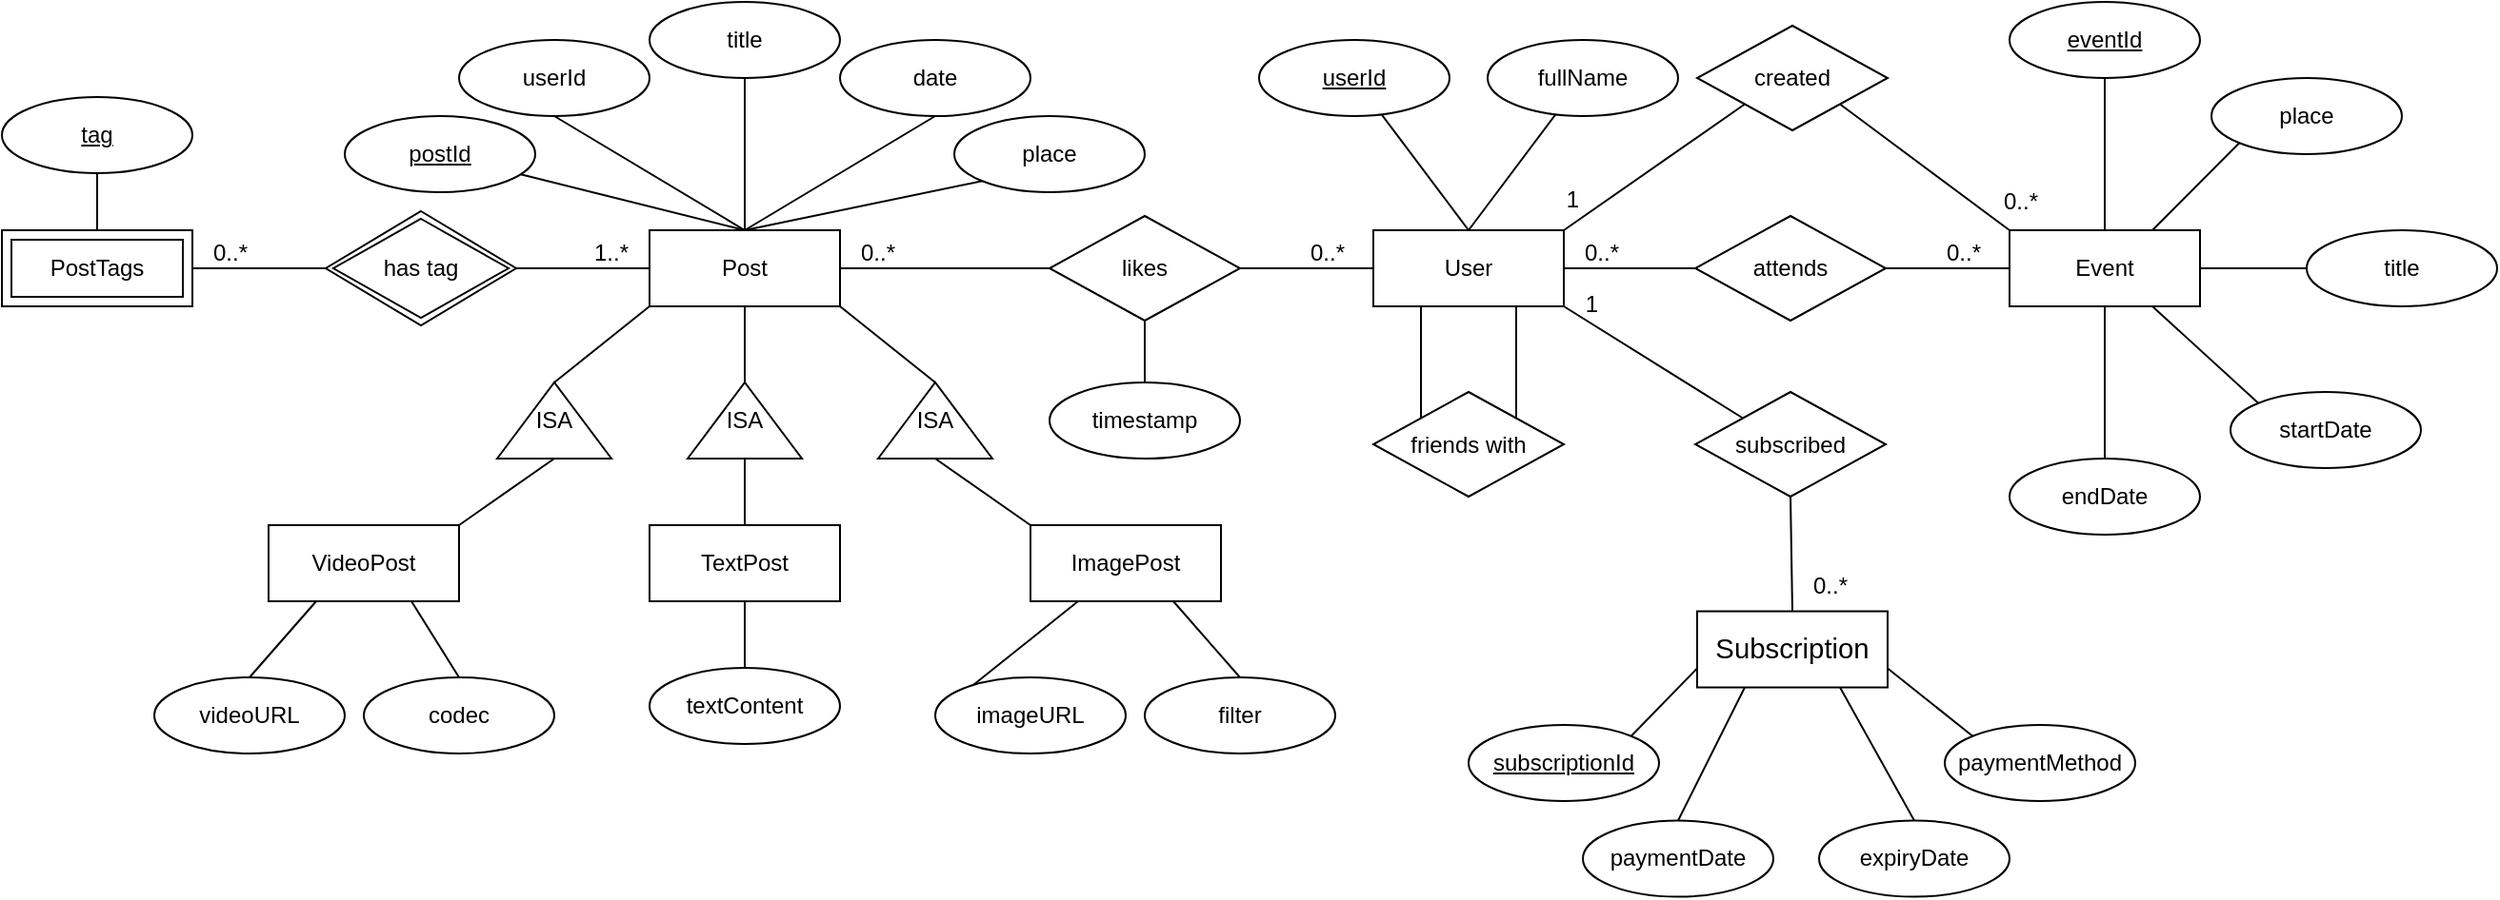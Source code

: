 <mxfile version="24.8.4">
  <diagram name="Sida-1" id="3GQGVHy-1wQHirCoyvnR">
    <mxGraphModel dx="2333" dy="832" grid="1" gridSize="10" guides="1" tooltips="1" connect="1" arrows="1" fold="1" page="1" pageScale="1" pageWidth="827" pageHeight="1169" math="0" shadow="0">
      <root>
        <mxCell id="0" />
        <mxCell id="1" parent="0" />
        <mxCell id="RJBFYBSUg46-iDFTEeFW-1" value="Post" style="whiteSpace=wrap;html=1;align=center;" parent="1" vertex="1">
          <mxGeometry x="-330" y="360" width="100" height="40" as="geometry" />
        </mxCell>
        <mxCell id="l5PJhf1orLI7VosGzmFl-56" style="rounded=0;orthogonalLoop=1;jettySize=auto;html=1;exitX=0.75;exitY=1;exitDx=0;exitDy=0;entryX=1;entryY=0;entryDx=0;entryDy=0;endArrow=none;endFill=0;" parent="1" source="RJBFYBSUg46-iDFTEeFW-3" target="RJBFYBSUg46-iDFTEeFW-10" edge="1">
          <mxGeometry relative="1" as="geometry" />
        </mxCell>
        <mxCell id="RJBFYBSUg46-iDFTEeFW-3" value="User" style="whiteSpace=wrap;html=1;align=center;" parent="1" vertex="1">
          <mxGeometry x="50" y="360" width="100" height="40" as="geometry" />
        </mxCell>
        <mxCell id="RJBFYBSUg46-iDFTEeFW-5" value="&lt;span id=&quot;docs-internal-guid-3fd6cfa4-7fff-0450-d13b-978bd1708c18&quot;&gt;&lt;span style=&quot;font-size: 11pt; font-family: Arial, sans-serif; background-color: transparent; font-variant-numeric: normal; font-variant-east-asian: normal; font-variant-alternates: normal; font-variant-position: normal; vertical-align: baseline; white-space-collapse: preserve;&quot;&gt;Subscription&lt;/span&gt;&lt;/span&gt;" style="whiteSpace=wrap;html=1;align=center;" parent="1" vertex="1">
          <mxGeometry x="220" y="560.27" width="100" height="40" as="geometry" />
        </mxCell>
        <mxCell id="RJBFYBSUg46-iDFTEeFW-8" style="rounded=0;orthogonalLoop=1;jettySize=auto;html=1;entryX=0.5;entryY=0;entryDx=0;entryDy=0;endArrow=none;endFill=0;" parent="1" source="RJBFYBSUg46-iDFTEeFW-6" target="RJBFYBSUg46-iDFTEeFW-1" edge="1">
          <mxGeometry relative="1" as="geometry" />
        </mxCell>
        <mxCell id="RJBFYBSUg46-iDFTEeFW-6" value="postId" style="ellipse;whiteSpace=wrap;html=1;align=center;fontStyle=4;" parent="1" vertex="1">
          <mxGeometry x="-490" y="300" width="100" height="40" as="geometry" />
        </mxCell>
        <mxCell id="l5PJhf1orLI7VosGzmFl-55" style="rounded=0;orthogonalLoop=1;jettySize=auto;html=1;exitX=0;exitY=0;exitDx=0;exitDy=0;entryX=0.25;entryY=1;entryDx=0;entryDy=0;endArrow=none;endFill=0;" parent="1" source="RJBFYBSUg46-iDFTEeFW-10" target="RJBFYBSUg46-iDFTEeFW-3" edge="1">
          <mxGeometry relative="1" as="geometry" />
        </mxCell>
        <mxCell id="RJBFYBSUg46-iDFTEeFW-10" value="friends with" style="rhombus;whiteSpace=wrap;html=1;" parent="1" vertex="1">
          <mxGeometry x="50" y="445" width="100" height="55" as="geometry" />
        </mxCell>
        <mxCell id="l5PJhf1orLI7VosGzmFl-6" style="rounded=0;orthogonalLoop=1;jettySize=auto;html=1;exitX=0.5;exitY=1;exitDx=0;exitDy=0;strokeColor=default;endArrow=none;endFill=0;" parent="1" source="l5PJhf1orLI7VosGzmFl-1" edge="1">
          <mxGeometry relative="1" as="geometry">
            <mxPoint x="-280" y="360" as="targetPoint" />
          </mxGeometry>
        </mxCell>
        <mxCell id="l5PJhf1orLI7VosGzmFl-1" value="userId" style="ellipse;whiteSpace=wrap;html=1;align=center;fontStyle=0;" parent="1" vertex="1">
          <mxGeometry x="-430" y="260" width="100" height="40" as="geometry" />
        </mxCell>
        <mxCell id="l5PJhf1orLI7VosGzmFl-7" style="rounded=0;orthogonalLoop=1;jettySize=auto;html=1;exitX=0.5;exitY=1;exitDx=0;exitDy=0;strokeColor=default;endArrow=none;endFill=0;" parent="1" source="l5PJhf1orLI7VosGzmFl-8" edge="1">
          <mxGeometry relative="1" as="geometry">
            <mxPoint x="-280" y="360" as="targetPoint" />
          </mxGeometry>
        </mxCell>
        <mxCell id="l5PJhf1orLI7VosGzmFl-8" value="title" style="ellipse;whiteSpace=wrap;html=1;align=center;fontStyle=0;" parent="1" vertex="1">
          <mxGeometry x="-330" y="240" width="100" height="40" as="geometry" />
        </mxCell>
        <mxCell id="l5PJhf1orLI7VosGzmFl-16" style="rounded=0;orthogonalLoop=1;jettySize=auto;html=1;exitX=0.5;exitY=1;exitDx=0;exitDy=0;strokeColor=default;endArrow=none;endFill=0;" parent="1" source="l5PJhf1orLI7VosGzmFl-17" edge="1">
          <mxGeometry relative="1" as="geometry">
            <mxPoint x="-280" y="360" as="targetPoint" />
          </mxGeometry>
        </mxCell>
        <mxCell id="l5PJhf1orLI7VosGzmFl-17" value="date" style="ellipse;whiteSpace=wrap;html=1;align=center;fontStyle=0;" parent="1" vertex="1">
          <mxGeometry x="-230" y="260" width="100" height="40" as="geometry" />
        </mxCell>
        <mxCell id="l5PJhf1orLI7VosGzmFl-18" style="rounded=0;orthogonalLoop=1;jettySize=auto;html=1;exitX=0;exitY=1;exitDx=0;exitDy=0;strokeColor=default;endArrow=none;endFill=0;" parent="1" source="l5PJhf1orLI7VosGzmFl-19" edge="1">
          <mxGeometry relative="1" as="geometry">
            <mxPoint x="-280" y="360" as="targetPoint" />
          </mxGeometry>
        </mxCell>
        <mxCell id="l5PJhf1orLI7VosGzmFl-19" value="place" style="ellipse;whiteSpace=wrap;html=1;align=center;fontStyle=0;" parent="1" vertex="1">
          <mxGeometry x="-170" y="300" width="100" height="40" as="geometry" />
        </mxCell>
        <mxCell id="l5PJhf1orLI7VosGzmFl-20" value="VideoPost" style="whiteSpace=wrap;html=1;align=center;" parent="1" vertex="1">
          <mxGeometry x="-530" y="515" width="100" height="40" as="geometry" />
        </mxCell>
        <mxCell id="l5PJhf1orLI7VosGzmFl-23" style="rounded=0;orthogonalLoop=1;jettySize=auto;html=1;exitX=0.5;exitY=0;exitDx=0;exitDy=0;strokeColor=default;endArrow=none;endFill=0;entryX=0.25;entryY=1;entryDx=0;entryDy=0;" parent="1" source="l5PJhf1orLI7VosGzmFl-24" target="l5PJhf1orLI7VosGzmFl-20" edge="1">
          <mxGeometry relative="1" as="geometry">
            <mxPoint x="-480" y="515" as="targetPoint" />
          </mxGeometry>
        </mxCell>
        <mxCell id="l5PJhf1orLI7VosGzmFl-24" value="videoURL" style="ellipse;whiteSpace=wrap;html=1;align=center;fontStyle=0;" parent="1" vertex="1">
          <mxGeometry x="-590" y="595" width="100" height="40" as="geometry" />
        </mxCell>
        <mxCell id="l5PJhf1orLI7VosGzmFl-25" style="rounded=0;orthogonalLoop=1;jettySize=auto;html=1;strokeColor=default;endArrow=none;endFill=0;entryX=0.75;entryY=1;entryDx=0;entryDy=0;exitX=0.5;exitY=0;exitDx=0;exitDy=0;" parent="1" source="l5PJhf1orLI7VosGzmFl-26" target="l5PJhf1orLI7VosGzmFl-20" edge="1">
          <mxGeometry relative="1" as="geometry">
            <mxPoint x="-480" y="515" as="targetPoint" />
            <mxPoint x="-590" y="555" as="sourcePoint" />
          </mxGeometry>
        </mxCell>
        <mxCell id="l5PJhf1orLI7VosGzmFl-26" value="codec" style="ellipse;whiteSpace=wrap;html=1;align=center;fontStyle=0;" parent="1" vertex="1">
          <mxGeometry x="-480" y="595" width="100" height="40" as="geometry" />
        </mxCell>
        <mxCell id="l5PJhf1orLI7VosGzmFl-34" style="rounded=0;orthogonalLoop=1;jettySize=auto;html=1;exitX=1;exitY=0.5;exitDx=0;exitDy=0;entryX=0;entryY=1;entryDx=0;entryDy=0;endArrow=none;endFill=0;" parent="1" source="l5PJhf1orLI7VosGzmFl-33" target="RJBFYBSUg46-iDFTEeFW-1" edge="1">
          <mxGeometry relative="1" as="geometry" />
        </mxCell>
        <mxCell id="l5PJhf1orLI7VosGzmFl-33" value="ISA" style="triangle;whiteSpace=wrap;html=1;direction=north;" parent="1" vertex="1">
          <mxGeometry x="-410" y="440" width="60" height="40" as="geometry" />
        </mxCell>
        <mxCell id="l5PJhf1orLI7VosGzmFl-35" style="rounded=0;orthogonalLoop=1;jettySize=auto;html=1;exitX=1;exitY=0;exitDx=0;exitDy=0;endArrow=none;endFill=0;entryX=0;entryY=0.5;entryDx=0;entryDy=0;" parent="1" source="l5PJhf1orLI7VosGzmFl-20" target="l5PJhf1orLI7VosGzmFl-33" edge="1">
          <mxGeometry relative="1" as="geometry">
            <mxPoint x="-428" y="490" as="targetPoint" />
          </mxGeometry>
        </mxCell>
        <mxCell id="l5PJhf1orLI7VosGzmFl-47" style="rounded=0;orthogonalLoop=1;jettySize=auto;html=1;exitX=0;exitY=0;exitDx=0;exitDy=0;entryX=0;entryY=0.5;entryDx=0;entryDy=0;endArrow=none;endFill=0;" parent="1" source="l5PJhf1orLI7VosGzmFl-37" target="l5PJhf1orLI7VosGzmFl-42" edge="1">
          <mxGeometry relative="1" as="geometry" />
        </mxCell>
        <mxCell id="l5PJhf1orLI7VosGzmFl-37" value="ImagePost" style="whiteSpace=wrap;html=1;align=center;" parent="1" vertex="1">
          <mxGeometry x="-130" y="515" width="100" height="40" as="geometry" />
        </mxCell>
        <mxCell id="l5PJhf1orLI7VosGzmFl-45" style="rounded=0;orthogonalLoop=1;jettySize=auto;html=1;exitX=0;exitY=0.5;exitDx=0;exitDy=0;entryX=0.25;entryY=1;entryDx=0;entryDy=0;endArrow=none;endFill=0;" parent="1" source="l5PJhf1orLI7VosGzmFl-39" target="l5PJhf1orLI7VosGzmFl-37" edge="1">
          <mxGeometry relative="1" as="geometry" />
        </mxCell>
        <mxCell id="l5PJhf1orLI7VosGzmFl-39" value="imageURL" style="ellipse;whiteSpace=wrap;html=1;align=center;fontStyle=0;" parent="1" vertex="1">
          <mxGeometry x="-180" y="595" width="100" height="40" as="geometry" />
        </mxCell>
        <mxCell id="l5PJhf1orLI7VosGzmFl-46" style="rounded=0;orthogonalLoop=1;jettySize=auto;html=1;exitX=0.5;exitY=0;exitDx=0;exitDy=0;entryX=0.75;entryY=1;entryDx=0;entryDy=0;endArrow=none;endFill=0;" parent="1" source="l5PJhf1orLI7VosGzmFl-41" target="l5PJhf1orLI7VosGzmFl-37" edge="1">
          <mxGeometry relative="1" as="geometry" />
        </mxCell>
        <mxCell id="l5PJhf1orLI7VosGzmFl-41" value="filter" style="ellipse;whiteSpace=wrap;html=1;align=center;fontStyle=0;" parent="1" vertex="1">
          <mxGeometry x="-70" y="595" width="100" height="40" as="geometry" />
        </mxCell>
        <mxCell id="l5PJhf1orLI7VosGzmFl-48" style="rounded=0;orthogonalLoop=1;jettySize=auto;html=1;exitX=1;exitY=0.5;exitDx=0;exitDy=0;entryX=1;entryY=1;entryDx=0;entryDy=0;endArrow=none;endFill=0;" parent="1" source="l5PJhf1orLI7VosGzmFl-42" target="RJBFYBSUg46-iDFTEeFW-1" edge="1">
          <mxGeometry relative="1" as="geometry" />
        </mxCell>
        <mxCell id="l5PJhf1orLI7VosGzmFl-42" value="ISA" style="triangle;whiteSpace=wrap;html=1;direction=north;" parent="1" vertex="1">
          <mxGeometry x="-210" y="440" width="60" height="40" as="geometry" />
        </mxCell>
        <mxCell id="l5PJhf1orLI7VosGzmFl-49" style="rounded=0;orthogonalLoop=1;jettySize=auto;html=1;exitX=1;exitY=0.5;exitDx=0;exitDy=0;entryX=0.5;entryY=1;entryDx=0;entryDy=0;endArrow=none;endFill=0;" parent="1" source="l5PJhf1orLI7VosGzmFl-50" target="RJBFYBSUg46-iDFTEeFW-1" edge="1">
          <mxGeometry relative="1" as="geometry">
            <mxPoint x="-230" y="417.5" as="targetPoint" />
          </mxGeometry>
        </mxCell>
        <mxCell id="l5PJhf1orLI7VosGzmFl-50" value="ISA" style="triangle;whiteSpace=wrap;html=1;direction=north;" parent="1" vertex="1">
          <mxGeometry x="-310" y="440" width="60" height="40" as="geometry" />
        </mxCell>
        <mxCell id="l5PJhf1orLI7VosGzmFl-51" style="rounded=0;orthogonalLoop=1;jettySize=auto;html=1;endArrow=none;endFill=0;entryX=0;entryY=0.5;entryDx=0;entryDy=0;exitX=0.5;exitY=0;exitDx=0;exitDy=0;" parent="1" source="l5PJhf1orLI7VosGzmFl-52" target="l5PJhf1orLI7VosGzmFl-50" edge="1">
          <mxGeometry relative="1" as="geometry">
            <mxPoint x="-290" y="553" as="sourcePoint" />
            <mxPoint x="-328" y="507.5" as="targetPoint" />
          </mxGeometry>
        </mxCell>
        <mxCell id="l5PJhf1orLI7VosGzmFl-52" value="TextPost" style="whiteSpace=wrap;html=1;align=center;" parent="1" vertex="1">
          <mxGeometry x="-330" y="515" width="100" height="40" as="geometry" />
        </mxCell>
        <mxCell id="l5PJhf1orLI7VosGzmFl-54" style="rounded=0;orthogonalLoop=1;jettySize=auto;html=1;exitX=0.5;exitY=0;exitDx=0;exitDy=0;entryX=0.5;entryY=1;entryDx=0;entryDy=0;endArrow=none;endFill=0;" parent="1" source="l5PJhf1orLI7VosGzmFl-53" target="l5PJhf1orLI7VosGzmFl-52" edge="1">
          <mxGeometry relative="1" as="geometry" />
        </mxCell>
        <mxCell id="l5PJhf1orLI7VosGzmFl-53" value="textContent" style="ellipse;whiteSpace=wrap;html=1;align=center;fontStyle=0;" parent="1" vertex="1">
          <mxGeometry x="-330" y="590" width="100" height="40" as="geometry" />
        </mxCell>
        <mxCell id="l5PJhf1orLI7VosGzmFl-58" value="likes" style="rhombus;whiteSpace=wrap;html=1;" parent="1" vertex="1">
          <mxGeometry x="-120" y="352.5" width="100" height="55" as="geometry" />
        </mxCell>
        <mxCell id="l5PJhf1orLI7VosGzmFl-62" style="rounded=0;orthogonalLoop=1;jettySize=auto;html=1;exitX=0.5;exitY=0;exitDx=0;exitDy=0;entryX=0.5;entryY=1;entryDx=0;entryDy=0;endArrow=none;endFill=0;" parent="1" source="l5PJhf1orLI7VosGzmFl-61" target="l5PJhf1orLI7VosGzmFl-58" edge="1">
          <mxGeometry relative="1" as="geometry" />
        </mxCell>
        <mxCell id="l5PJhf1orLI7VosGzmFl-61" value="timestamp" style="ellipse;whiteSpace=wrap;html=1;align=center;fontStyle=0;" parent="1" vertex="1">
          <mxGeometry x="-120" y="440" width="100" height="40" as="geometry" />
        </mxCell>
        <mxCell id="l5PJhf1orLI7VosGzmFl-63" style="rounded=0;orthogonalLoop=1;jettySize=auto;html=1;entryX=0.5;entryY=0;entryDx=0;entryDy=0;endArrow=none;endFill=0;" parent="1" source="l5PJhf1orLI7VosGzmFl-64" target="RJBFYBSUg46-iDFTEeFW-3" edge="1">
          <mxGeometry relative="1" as="geometry">
            <mxPoint x="120" y="340" as="targetPoint" />
          </mxGeometry>
        </mxCell>
        <mxCell id="l5PJhf1orLI7VosGzmFl-64" value="userId" style="ellipse;whiteSpace=wrap;html=1;align=center;fontStyle=4;" parent="1" vertex="1">
          <mxGeometry x="-10" y="260" width="100" height="40" as="geometry" />
        </mxCell>
        <mxCell id="l5PJhf1orLI7VosGzmFl-65" style="rounded=0;orthogonalLoop=1;jettySize=auto;html=1;entryX=0.5;entryY=0;entryDx=0;entryDy=0;endArrow=none;endFill=0;" parent="1" source="l5PJhf1orLI7VosGzmFl-66" edge="1">
          <mxGeometry relative="1" as="geometry">
            <mxPoint x="100" y="360" as="targetPoint" />
          </mxGeometry>
        </mxCell>
        <mxCell id="l5PJhf1orLI7VosGzmFl-66" value="fullName" style="ellipse;whiteSpace=wrap;html=1;align=center;fontStyle=0;" parent="1" vertex="1">
          <mxGeometry x="110" y="260" width="100" height="40" as="geometry" />
        </mxCell>
        <mxCell id="Xhl65Qkr_M_dRU4PBRwG-1" value="has tag" style="shape=rhombus;double=1;perimeter=rhombusPerimeter;whiteSpace=wrap;html=1;align=center;" vertex="1" parent="1">
          <mxGeometry x="-500" y="350" width="100" height="60" as="geometry" />
        </mxCell>
        <mxCell id="Xhl65Qkr_M_dRU4PBRwG-6" value="PostTags" style="shape=ext;margin=3;double=1;whiteSpace=wrap;html=1;align=center;" vertex="1" parent="1">
          <mxGeometry x="-670" y="360" width="100" height="40" as="geometry" />
        </mxCell>
        <mxCell id="Xhl65Qkr_M_dRU4PBRwG-8" style="rounded=0;orthogonalLoop=1;jettySize=auto;html=1;exitX=0.5;exitY=1;exitDx=0;exitDy=0;entryX=0.5;entryY=0;entryDx=0;entryDy=0;endArrow=none;endFill=0;" edge="1" parent="1" source="Xhl65Qkr_M_dRU4PBRwG-7" target="Xhl65Qkr_M_dRU4PBRwG-6">
          <mxGeometry relative="1" as="geometry" />
        </mxCell>
        <mxCell id="Xhl65Qkr_M_dRU4PBRwG-7" value="tag" style="ellipse;whiteSpace=wrap;html=1;align=center;fontStyle=4;" vertex="1" parent="1">
          <mxGeometry x="-670" y="290" width="100" height="40" as="geometry" />
        </mxCell>
        <mxCell id="Xhl65Qkr_M_dRU4PBRwG-11" value="Event" style="whiteSpace=wrap;html=1;align=center;" vertex="1" parent="1">
          <mxGeometry x="384" y="360" width="100" height="40" as="geometry" />
        </mxCell>
        <mxCell id="Xhl65Qkr_M_dRU4PBRwG-16" style="rounded=0;orthogonalLoop=1;jettySize=auto;html=1;exitX=0.5;exitY=1;exitDx=0;exitDy=0;strokeColor=default;endArrow=none;endFill=0;" edge="1" parent="1">
          <mxGeometry relative="1" as="geometry">
            <mxPoint x="434" y="360" as="targetPoint" />
            <mxPoint x="434" y="280" as="sourcePoint" />
          </mxGeometry>
        </mxCell>
        <mxCell id="Xhl65Qkr_M_dRU4PBRwG-17" value="eventId" style="ellipse;whiteSpace=wrap;html=1;align=center;fontStyle=4;" vertex="1" parent="1">
          <mxGeometry x="384" y="240" width="100" height="40" as="geometry" />
        </mxCell>
        <mxCell id="Xhl65Qkr_M_dRU4PBRwG-20" style="rounded=0;orthogonalLoop=1;jettySize=auto;html=1;exitX=0;exitY=1;exitDx=0;exitDy=0;strokeColor=default;endArrow=none;endFill=0;entryX=0.75;entryY=0;entryDx=0;entryDy=0;" edge="1" parent="1" source="Xhl65Qkr_M_dRU4PBRwG-21" target="Xhl65Qkr_M_dRU4PBRwG-11">
          <mxGeometry relative="1" as="geometry">
            <mxPoint x="434" y="360" as="targetPoint" />
            <mxPoint x="558.776" y="334.195" as="sourcePoint" />
          </mxGeometry>
        </mxCell>
        <mxCell id="Xhl65Qkr_M_dRU4PBRwG-21" value="place" style="ellipse;whiteSpace=wrap;html=1;align=center;fontStyle=0;" vertex="1" parent="1">
          <mxGeometry x="490" y="280" width="100" height="40" as="geometry" />
        </mxCell>
        <mxCell id="Xhl65Qkr_M_dRU4PBRwG-22" style="rounded=0;orthogonalLoop=1;jettySize=auto;html=1;exitX=0;exitY=0.5;exitDx=0;exitDy=0;strokeColor=default;endArrow=none;endFill=0;entryX=1;entryY=0.5;entryDx=0;entryDy=0;" edge="1" parent="1" source="Xhl65Qkr_M_dRU4PBRwG-23" target="Xhl65Qkr_M_dRU4PBRwG-11">
          <mxGeometry relative="1" as="geometry">
            <mxPoint x="484" y="447.5" as="targetPoint" />
            <mxPoint x="558.776" y="411.695" as="sourcePoint" />
          </mxGeometry>
        </mxCell>
        <mxCell id="Xhl65Qkr_M_dRU4PBRwG-23" value="title" style="ellipse;whiteSpace=wrap;html=1;align=center;fontStyle=0;" vertex="1" parent="1">
          <mxGeometry x="540" y="360" width="100" height="40" as="geometry" />
        </mxCell>
        <mxCell id="Xhl65Qkr_M_dRU4PBRwG-24" value="startDate" style="ellipse;whiteSpace=wrap;html=1;align=center;fontStyle=0;" vertex="1" parent="1">
          <mxGeometry x="500" y="445" width="100" height="40" as="geometry" />
        </mxCell>
        <mxCell id="Xhl65Qkr_M_dRU4PBRwG-26" style="rounded=0;orthogonalLoop=1;jettySize=auto;html=1;exitX=0;exitY=0;exitDx=0;exitDy=0;strokeColor=default;endArrow=none;endFill=0;entryX=0.75;entryY=1;entryDx=0;entryDy=0;" edge="1" parent="1" source="Xhl65Qkr_M_dRU4PBRwG-24" target="Xhl65Qkr_M_dRU4PBRwG-11">
          <mxGeometry relative="1" as="geometry">
            <mxPoint x="420" y="495" as="targetPoint" />
            <mxPoint x="495" y="435" as="sourcePoint" />
          </mxGeometry>
        </mxCell>
        <mxCell id="Xhl65Qkr_M_dRU4PBRwG-27" style="rounded=0;orthogonalLoop=1;jettySize=auto;html=1;exitX=0.5;exitY=0;exitDx=0;exitDy=0;strokeColor=default;endArrow=none;endFill=0;entryX=0.5;entryY=1;entryDx=0;entryDy=0;" edge="1" parent="1" source="Xhl65Qkr_M_dRU4PBRwG-28" target="Xhl65Qkr_M_dRU4PBRwG-11">
          <mxGeometry relative="1" as="geometry">
            <mxPoint x="420" y="580" as="targetPoint" />
            <mxPoint x="420" y="500" as="sourcePoint" />
          </mxGeometry>
        </mxCell>
        <mxCell id="Xhl65Qkr_M_dRU4PBRwG-28" value="endDate" style="ellipse;whiteSpace=wrap;html=1;align=center;fontStyle=0;" vertex="1" parent="1">
          <mxGeometry x="384" y="480" width="100" height="40" as="geometry" />
        </mxCell>
        <mxCell id="Xhl65Qkr_M_dRU4PBRwG-29" value="attends" style="rhombus;whiteSpace=wrap;html=1;" vertex="1" parent="1">
          <mxGeometry x="219" y="352.5" width="100" height="55" as="geometry" />
        </mxCell>
        <mxCell id="Xhl65Qkr_M_dRU4PBRwG-32" value="subscriptionId" style="ellipse;whiteSpace=wrap;html=1;align=center;fontStyle=4;" vertex="1" parent="1">
          <mxGeometry x="100" y="620" width="100" height="40" as="geometry" />
        </mxCell>
        <mxCell id="Xhl65Qkr_M_dRU4PBRwG-33" style="rounded=0;orthogonalLoop=1;jettySize=auto;html=1;exitX=1;exitY=0;exitDx=0;exitDy=0;strokeColor=default;endArrow=none;endFill=0;entryX=0;entryY=0.75;entryDx=0;entryDy=0;" edge="1" parent="1" source="Xhl65Qkr_M_dRU4PBRwG-32" target="RJBFYBSUg46-iDFTEeFW-5">
          <mxGeometry relative="1" as="geometry">
            <mxPoint x="310" y="620.27" as="targetPoint" />
            <mxPoint x="269.63" y="680.27" as="sourcePoint" />
          </mxGeometry>
        </mxCell>
        <mxCell id="Xhl65Qkr_M_dRU4PBRwG-34" value="paymentDate" style="ellipse;whiteSpace=wrap;html=1;align=center;fontStyle=0;" vertex="1" parent="1">
          <mxGeometry x="160" y="670.27" width="100" height="40" as="geometry" />
        </mxCell>
        <mxCell id="Xhl65Qkr_M_dRU4PBRwG-35" style="rounded=0;orthogonalLoop=1;jettySize=auto;html=1;exitX=0.5;exitY=0;exitDx=0;exitDy=0;strokeColor=default;endArrow=none;endFill=0;entryX=0.25;entryY=1;entryDx=0;entryDy=0;" edge="1" parent="1" source="Xhl65Qkr_M_dRU4PBRwG-34" target="RJBFYBSUg46-iDFTEeFW-5">
          <mxGeometry relative="1" as="geometry">
            <mxPoint x="310" y="610.27" as="targetPoint" />
            <mxPoint x="310" y="680.27" as="sourcePoint" />
          </mxGeometry>
        </mxCell>
        <mxCell id="Xhl65Qkr_M_dRU4PBRwG-36" value="expiryDate" style="ellipse;whiteSpace=wrap;html=1;align=center;fontStyle=0;" vertex="1" parent="1">
          <mxGeometry x="284" y="670.27" width="100" height="40" as="geometry" />
        </mxCell>
        <mxCell id="Xhl65Qkr_M_dRU4PBRwG-37" style="rounded=0;orthogonalLoop=1;jettySize=auto;html=1;exitX=0.5;exitY=0;exitDx=0;exitDy=0;strokeColor=default;endArrow=none;endFill=0;entryX=0.75;entryY=1;entryDx=0;entryDy=0;" edge="1" parent="1" source="Xhl65Qkr_M_dRU4PBRwG-36" target="RJBFYBSUg46-iDFTEeFW-5">
          <mxGeometry relative="1" as="geometry">
            <mxPoint x="340" y="590.27" as="targetPoint" />
            <mxPoint x="386.5" y="640.27" as="sourcePoint" />
          </mxGeometry>
        </mxCell>
        <mxCell id="Xhl65Qkr_M_dRU4PBRwG-38" value="paymentMethod" style="ellipse;whiteSpace=wrap;html=1;align=center;fontStyle=0;" vertex="1" parent="1">
          <mxGeometry x="350" y="620" width="100" height="40" as="geometry" />
        </mxCell>
        <mxCell id="Xhl65Qkr_M_dRU4PBRwG-39" style="rounded=0;orthogonalLoop=1;jettySize=auto;html=1;exitX=0;exitY=0;exitDx=0;exitDy=0;strokeColor=default;endArrow=none;endFill=0;entryX=1;entryY=0.75;entryDx=0;entryDy=0;" edge="1" parent="1" source="Xhl65Qkr_M_dRU4PBRwG-38" target="RJBFYBSUg46-iDFTEeFW-5">
          <mxGeometry relative="1" as="geometry">
            <mxPoint x="320" y="540.27" as="targetPoint" />
            <mxPoint x="386.5" y="590.27" as="sourcePoint" />
          </mxGeometry>
        </mxCell>
        <mxCell id="Xhl65Qkr_M_dRU4PBRwG-40" value="subscribed" style="rhombus;whiteSpace=wrap;html=1;" vertex="1" parent="1">
          <mxGeometry x="219" y="445" width="100" height="55" as="geometry" />
        </mxCell>
        <mxCell id="Xhl65Qkr_M_dRU4PBRwG-48" value="" style="endArrow=none;html=1;rounded=0;entryX=1;entryY=0.5;entryDx=0;entryDy=0;exitX=0;exitY=0.5;exitDx=0;exitDy=0;" edge="1" parent="1" source="Xhl65Qkr_M_dRU4PBRwG-29" target="RJBFYBSUg46-iDFTEeFW-3">
          <mxGeometry relative="1" as="geometry">
            <mxPoint x="210" y="380" as="sourcePoint" />
            <mxPoint x="169" y="349.26" as="targetPoint" />
          </mxGeometry>
        </mxCell>
        <mxCell id="Xhl65Qkr_M_dRU4PBRwG-49" value="0..*" style="resizable=0;html=1;whiteSpace=wrap;align=right;verticalAlign=bottom;" connectable="0" vertex="1" parent="Xhl65Qkr_M_dRU4PBRwG-48">
          <mxGeometry x="1" relative="1" as="geometry">
            <mxPoint x="30" as="offset" />
          </mxGeometry>
        </mxCell>
        <mxCell id="Xhl65Qkr_M_dRU4PBRwG-52" value="" style="endArrow=none;html=1;rounded=0;entryX=0;entryY=0.5;entryDx=0;entryDy=0;exitX=1;exitY=0.5;exitDx=0;exitDy=0;" edge="1" parent="1" source="Xhl65Qkr_M_dRU4PBRwG-29" target="Xhl65Qkr_M_dRU4PBRwG-11">
          <mxGeometry relative="1" as="geometry">
            <mxPoint x="369" y="339.26" as="sourcePoint" />
            <mxPoint x="309" y="339.26" as="targetPoint" />
          </mxGeometry>
        </mxCell>
        <mxCell id="Xhl65Qkr_M_dRU4PBRwG-53" value="0..*" style="resizable=0;html=1;whiteSpace=wrap;align=right;verticalAlign=bottom;" connectable="0" vertex="1" parent="Xhl65Qkr_M_dRU4PBRwG-52">
          <mxGeometry x="1" relative="1" as="geometry">
            <mxPoint x="-14" as="offset" />
          </mxGeometry>
        </mxCell>
        <mxCell id="Xhl65Qkr_M_dRU4PBRwG-54" value="" style="endArrow=none;html=1;rounded=0;entryX=1;entryY=0.5;entryDx=0;entryDy=0;exitX=0;exitY=0.5;exitDx=0;exitDy=0;" edge="1" parent="1" source="l5PJhf1orLI7VosGzmFl-58" target="RJBFYBSUg46-iDFTEeFW-1">
          <mxGeometry relative="1" as="geometry">
            <mxPoint x="-120" y="400" as="sourcePoint" />
            <mxPoint x="-180" y="400" as="targetPoint" />
          </mxGeometry>
        </mxCell>
        <mxCell id="Xhl65Qkr_M_dRU4PBRwG-55" value="0..*" style="resizable=0;html=1;whiteSpace=wrap;align=right;verticalAlign=bottom;" connectable="0" vertex="1" parent="Xhl65Qkr_M_dRU4PBRwG-54">
          <mxGeometry x="1" relative="1" as="geometry">
            <mxPoint x="30" as="offset" />
          </mxGeometry>
        </mxCell>
        <mxCell id="Xhl65Qkr_M_dRU4PBRwG-56" value="" style="endArrow=none;html=1;rounded=0;entryX=0;entryY=0.5;entryDx=0;entryDy=0;exitX=1;exitY=0.5;exitDx=0;exitDy=0;" edge="1" parent="1" source="l5PJhf1orLI7VosGzmFl-58" target="RJBFYBSUg46-iDFTEeFW-3">
          <mxGeometry relative="1" as="geometry">
            <mxPoint x="-10" y="406.94" as="sourcePoint" />
            <mxPoint x="44" y="406.94" as="targetPoint" />
          </mxGeometry>
        </mxCell>
        <mxCell id="Xhl65Qkr_M_dRU4PBRwG-57" value="0..*" style="resizable=0;html=1;whiteSpace=wrap;align=right;verticalAlign=bottom;" connectable="0" vertex="1" parent="Xhl65Qkr_M_dRU4PBRwG-56">
          <mxGeometry x="1" relative="1" as="geometry">
            <mxPoint x="-14" as="offset" />
          </mxGeometry>
        </mxCell>
        <mxCell id="Xhl65Qkr_M_dRU4PBRwG-58" value="" style="endArrow=none;html=1;rounded=0;entryX=1;entryY=1;entryDx=0;entryDy=0;exitX=0;exitY=0;exitDx=0;exitDy=0;" edge="1" parent="1" source="Xhl65Qkr_M_dRU4PBRwG-40" target="RJBFYBSUg46-iDFTEeFW-3">
          <mxGeometry relative="1" as="geometry">
            <mxPoint x="250" y="410" as="sourcePoint" />
            <mxPoint x="190" y="410" as="targetPoint" />
          </mxGeometry>
        </mxCell>
        <mxCell id="Xhl65Qkr_M_dRU4PBRwG-59" value="1" style="resizable=0;html=1;whiteSpace=wrap;align=right;verticalAlign=bottom;" connectable="0" vertex="1" parent="Xhl65Qkr_M_dRU4PBRwG-58">
          <mxGeometry x="1" relative="1" as="geometry">
            <mxPoint x="20" y="8" as="offset" />
          </mxGeometry>
        </mxCell>
        <mxCell id="Xhl65Qkr_M_dRU4PBRwG-60" value="" style="endArrow=none;html=1;rounded=0;entryX=0.5;entryY=0;entryDx=0;entryDy=0;exitX=0.5;exitY=1;exitDx=0;exitDy=0;" edge="1" parent="1" source="Xhl65Qkr_M_dRU4PBRwG-40" target="RJBFYBSUg46-iDFTEeFW-5">
          <mxGeometry relative="1" as="geometry">
            <mxPoint x="329" y="564.5" as="sourcePoint" />
            <mxPoint x="245" y="505.5" as="targetPoint" />
          </mxGeometry>
        </mxCell>
        <mxCell id="Xhl65Qkr_M_dRU4PBRwG-61" value="0..*" style="resizable=0;html=1;whiteSpace=wrap;align=right;verticalAlign=bottom;" connectable="0" vertex="1" parent="Xhl65Qkr_M_dRU4PBRwG-60">
          <mxGeometry x="1" relative="1" as="geometry">
            <mxPoint x="30" y="-5" as="offset" />
          </mxGeometry>
        </mxCell>
        <mxCell id="Xhl65Qkr_M_dRU4PBRwG-62" value="" style="endArrow=none;html=1;rounded=0;entryX=1;entryY=0.5;entryDx=0;entryDy=0;exitX=0;exitY=0.5;exitDx=0;exitDy=0;" edge="1" parent="1" source="Xhl65Qkr_M_dRU4PBRwG-1" target="Xhl65Qkr_M_dRU4PBRwG-6">
          <mxGeometry relative="1" as="geometry">
            <mxPoint x="-450" y="419.72" as="sourcePoint" />
            <mxPoint x="-560" y="419.72" as="targetPoint" />
          </mxGeometry>
        </mxCell>
        <mxCell id="Xhl65Qkr_M_dRU4PBRwG-63" value="0..*" style="resizable=0;html=1;whiteSpace=wrap;align=right;verticalAlign=bottom;" connectable="0" vertex="1" parent="Xhl65Qkr_M_dRU4PBRwG-62">
          <mxGeometry x="1" relative="1" as="geometry">
            <mxPoint x="30" as="offset" />
          </mxGeometry>
        </mxCell>
        <mxCell id="Xhl65Qkr_M_dRU4PBRwG-64" value="" style="endArrow=none;html=1;rounded=0;entryX=1;entryY=0.5;entryDx=0;entryDy=0;exitX=0;exitY=0.5;exitDx=0;exitDy=0;" edge="1" parent="1" source="RJBFYBSUg46-iDFTEeFW-1" target="Xhl65Qkr_M_dRU4PBRwG-1">
          <mxGeometry relative="1" as="geometry">
            <mxPoint x="-380" y="419.72" as="sourcePoint" />
            <mxPoint x="-450" y="419.72" as="targetPoint" />
          </mxGeometry>
        </mxCell>
        <mxCell id="Xhl65Qkr_M_dRU4PBRwG-65" value="1..*" style="resizable=0;html=1;whiteSpace=wrap;align=right;verticalAlign=bottom;" connectable="0" vertex="1" parent="Xhl65Qkr_M_dRU4PBRwG-64">
          <mxGeometry x="1" relative="1" as="geometry">
            <mxPoint x="60" as="offset" />
          </mxGeometry>
        </mxCell>
        <mxCell id="Xhl65Qkr_M_dRU4PBRwG-79" value="created" style="rhombus;whiteSpace=wrap;html=1;" vertex="1" parent="1">
          <mxGeometry x="220" y="252.5" width="100" height="55" as="geometry" />
        </mxCell>
        <mxCell id="Xhl65Qkr_M_dRU4PBRwG-80" value="" style="endArrow=none;html=1;rounded=0;entryX=1;entryY=0;entryDx=0;entryDy=0;exitX=0;exitY=1;exitDx=0;exitDy=0;" edge="1" parent="1" source="Xhl65Qkr_M_dRU4PBRwG-79" target="RJBFYBSUg46-iDFTEeFW-3">
          <mxGeometry relative="1" as="geometry">
            <mxPoint x="229" y="340" as="sourcePoint" />
            <mxPoint x="160" y="340" as="targetPoint" />
          </mxGeometry>
        </mxCell>
        <mxCell id="Xhl65Qkr_M_dRU4PBRwG-81" value="1" style="resizable=0;html=1;whiteSpace=wrap;align=right;verticalAlign=bottom;" connectable="0" vertex="1" parent="Xhl65Qkr_M_dRU4PBRwG-80">
          <mxGeometry x="1" relative="1" as="geometry">
            <mxPoint x="10" y="-8" as="offset" />
          </mxGeometry>
        </mxCell>
        <mxCell id="Xhl65Qkr_M_dRU4PBRwG-82" value="" style="endArrow=none;html=1;rounded=0;entryX=0;entryY=0;entryDx=0;entryDy=0;exitX=1;exitY=1;exitDx=0;exitDy=0;" edge="1" parent="1" source="Xhl65Qkr_M_dRU4PBRwG-79" target="Xhl65Qkr_M_dRU4PBRwG-11">
          <mxGeometry relative="1" as="geometry">
            <mxPoint x="320" y="319.58" as="sourcePoint" />
            <mxPoint x="385" y="319.58" as="targetPoint" />
          </mxGeometry>
        </mxCell>
        <mxCell id="Xhl65Qkr_M_dRU4PBRwG-83" value="0..*" style="resizable=0;html=1;whiteSpace=wrap;align=right;verticalAlign=bottom;" connectable="0" vertex="1" parent="Xhl65Qkr_M_dRU4PBRwG-82">
          <mxGeometry x="1" relative="1" as="geometry">
            <mxPoint x="16" y="-7" as="offset" />
          </mxGeometry>
        </mxCell>
      </root>
    </mxGraphModel>
  </diagram>
</mxfile>
